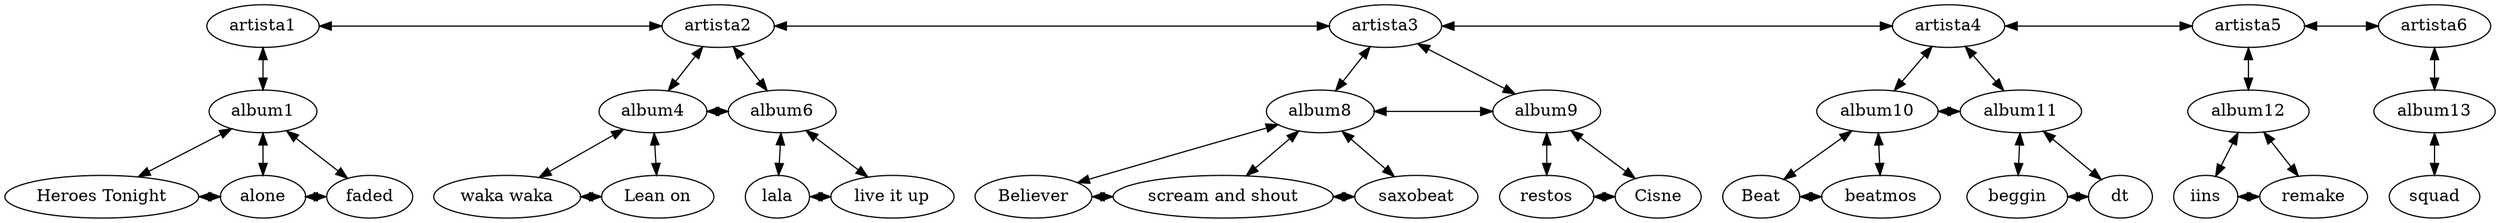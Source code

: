 digraph Grafo {
	0 [label=artista1]
	1 [label=artista2]
	0 -> 1 [constraint=false dir=both]
	2 [label=artista3]
	1 -> 2 [constraint=false dir=both]
	3 [label=artista4]
	2 -> 3 [constraint=false dir=both]
	4 [label=artista5]
	3 -> 4 [constraint=false dir=both]
	5 [label=artista6]
	4 -> 5 [constraint=false dir=both]
	6 [label=album1]
	0 -> 6 [dir=both]
	7 [label=album4]
	1 -> 7 [dir=both]
	8 [label=album6]
	1 -> 8 [dir=both]
	7 -> 8 [constraint=false dir=both]
	9 [label=album8]
	2 -> 9 [dir=both]
	10 [label=album9]
	2 -> 10 [dir=both]
	9 -> 10 [constraint=false dir=both]
	11 [label=album10]
	3 -> 11 [dir=both]
	12 [label=album11]
	3 -> 12 [dir=both]
	11 -> 12 [constraint=false dir=both]
	13 [label=album12]
	4 -> 13 [dir=both]
	14 [label=album13]
	5 -> 14 [dir=both]
	15 [label="Heroes Tonight"]
	6 -> 15 [dir=both]
	16 [label=alone]
	6 -> 16 [dir=both]
	15 -> 16 [constraint=false dir=both]
	17 [label=faded]
	6 -> 17 [dir=both]
	16 -> 17 [constraint=false dir=both]
	18 [label="waka waka"]
	7 -> 18 [dir=both]
	19 [label="Lean on"]
	7 -> 19 [dir=both]
	18 -> 19 [constraint=false dir=both]
	20 [label=lala]
	8 -> 20 [dir=both]
	21 [label="live it up"]
	8 -> 21 [dir=both]
	20 -> 21 [constraint=false dir=both]
	22 [label=Believer]
	9 -> 22 [dir=both]
	23 [label="scream and shout"]
	9 -> 23 [dir=both]
	22 -> 23 [constraint=false dir=both]
	24 [label=saxobeat]
	9 -> 24 [dir=both]
	23 -> 24 [constraint=false dir=both]
	25 [label=restos]
	10 -> 25 [dir=both]
	26 [label=Cisne]
	10 -> 26 [dir=both]
	25 -> 26 [constraint=false dir=both]
	27 [label=Beat]
	11 -> 27 [dir=both]
	28 [label=beatmos]
	11 -> 28 [dir=both]
	27 -> 28 [constraint=false dir=both]
	29 [label=beggin]
	12 -> 29 [dir=both]
	30 [label=dt]
	12 -> 30 [dir=both]
	29 -> 30 [constraint=false dir=both]
	31 [label=iins]
	13 -> 31 [dir=both]
	32 [label=remake]
	13 -> 32 [dir=both]
	31 -> 32 [constraint=false dir=both]
	33 [label=squad]
	14 -> 33 [dir=both]
}
